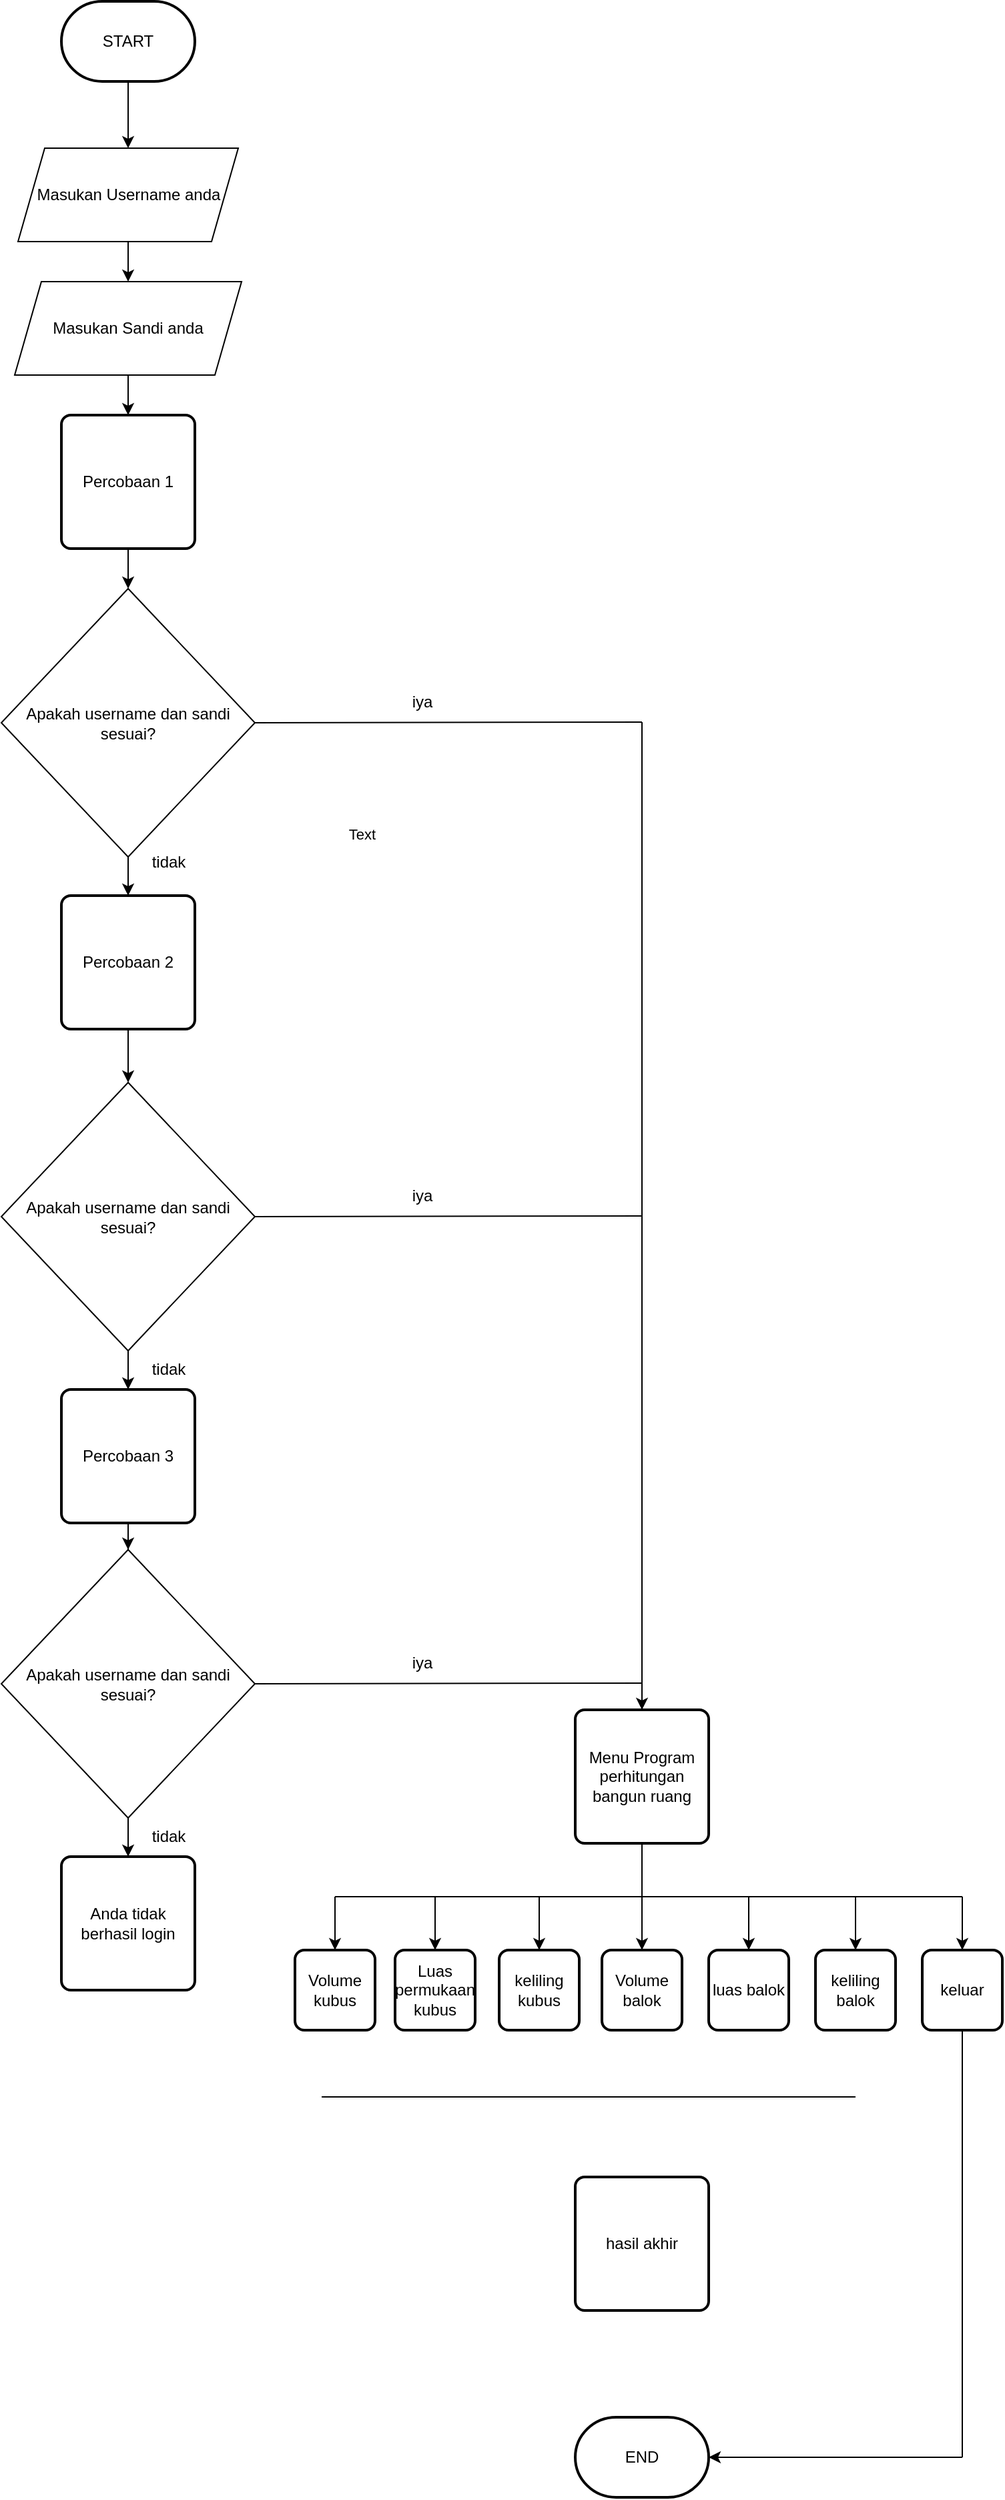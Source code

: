 <mxfile version="24.7.17">
  <diagram id="C5RBs43oDa-KdzZeNtuy" name="Page-1">
    <mxGraphModel dx="1230" dy="2005" grid="1" gridSize="10" guides="1" tooltips="1" connect="1" arrows="1" fold="1" page="1" pageScale="1" pageWidth="827" pageHeight="1169" math="0" shadow="0">
      <root>
        <mxCell id="WIyWlLk6GJQsqaUBKTNV-0" />
        <mxCell id="WIyWlLk6GJQsqaUBKTNV-1" parent="WIyWlLk6GJQsqaUBKTNV-0" />
        <mxCell id="mdOWi9lv1OW8zj_rT4DC-4" value="Masukan Username anda" style="shape=parallelogram;perimeter=parallelogramPerimeter;whiteSpace=wrap;html=1;fixedSize=1;" vertex="1" parent="WIyWlLk6GJQsqaUBKTNV-1">
          <mxGeometry x="52.5" y="-1030" width="165" height="70" as="geometry" />
        </mxCell>
        <mxCell id="mdOWi9lv1OW8zj_rT4DC-6" value="" style="endArrow=classic;html=1;rounded=0;exitX=0.5;exitY=1;exitDx=0;exitDy=0;entryX=0.5;entryY=0;entryDx=0;entryDy=0;" edge="1" parent="WIyWlLk6GJQsqaUBKTNV-1" source="mdOWi9lv1OW8zj_rT4DC-4" target="mdOWi9lv1OW8zj_rT4DC-7">
          <mxGeometry width="50" height="50" relative="1" as="geometry">
            <mxPoint x="115" y="-790" as="sourcePoint" />
            <mxPoint x="165" y="-850" as="targetPoint" />
          </mxGeometry>
        </mxCell>
        <mxCell id="mdOWi9lv1OW8zj_rT4DC-7" value="Masukan Sandi anda" style="shape=parallelogram;perimeter=parallelogramPerimeter;whiteSpace=wrap;html=1;fixedSize=1;" vertex="1" parent="WIyWlLk6GJQsqaUBKTNV-1">
          <mxGeometry x="50" y="-930" width="170" height="70" as="geometry" />
        </mxCell>
        <mxCell id="mdOWi9lv1OW8zj_rT4DC-10" value="" style="endArrow=classic;html=1;rounded=0;exitX=0.5;exitY=1;exitDx=0;exitDy=0;entryX=0.5;entryY=0;entryDx=0;entryDy=0;" edge="1" parent="WIyWlLk6GJQsqaUBKTNV-1" source="mdOWi9lv1OW8zj_rT4DC-7" target="mdOWi9lv1OW8zj_rT4DC-16">
          <mxGeometry width="50" height="50" relative="1" as="geometry">
            <mxPoint x="115" y="-860" as="sourcePoint" />
            <mxPoint x="280" y="-970" as="targetPoint" />
          </mxGeometry>
        </mxCell>
        <mxCell id="mdOWi9lv1OW8zj_rT4DC-11" value="Apakah username dan sandi sesuai?" style="rhombus;whiteSpace=wrap;html=1;" vertex="1" parent="WIyWlLk6GJQsqaUBKTNV-1">
          <mxGeometry x="40" y="-700" width="190" height="201" as="geometry" />
        </mxCell>
        <mxCell id="mdOWi9lv1OW8zj_rT4DC-12" value="" style="endArrow=classic;html=1;rounded=0;exitX=0.5;exitY=1;exitDx=0;exitDy=0;entryX=0.5;entryY=0;entryDx=0;entryDy=0;" edge="1" parent="WIyWlLk6GJQsqaUBKTNV-1" source="mdOWi9lv1OW8zj_rT4DC-16" target="mdOWi9lv1OW8zj_rT4DC-11">
          <mxGeometry width="50" height="50" relative="1" as="geometry">
            <mxPoint x="135" y="-760" as="sourcePoint" />
            <mxPoint x="390" y="-770" as="targetPoint" />
          </mxGeometry>
        </mxCell>
        <mxCell id="mdOWi9lv1OW8zj_rT4DC-15" value="" style="edgeStyle=orthogonalEdgeStyle;rounded=0;orthogonalLoop=1;jettySize=auto;html=1;" edge="1" parent="WIyWlLk6GJQsqaUBKTNV-1" source="mdOWi9lv1OW8zj_rT4DC-14" target="mdOWi9lv1OW8zj_rT4DC-4">
          <mxGeometry relative="1" as="geometry" />
        </mxCell>
        <mxCell id="mdOWi9lv1OW8zj_rT4DC-14" value="START" style="strokeWidth=2;html=1;shape=mxgraph.flowchart.terminator;whiteSpace=wrap;" vertex="1" parent="WIyWlLk6GJQsqaUBKTNV-1">
          <mxGeometry x="85" y="-1140" width="100" height="60" as="geometry" />
        </mxCell>
        <mxCell id="mdOWi9lv1OW8zj_rT4DC-16" value="Percobaan 1" style="rounded=1;whiteSpace=wrap;html=1;absoluteArcSize=1;arcSize=14;strokeWidth=2;" vertex="1" parent="WIyWlLk6GJQsqaUBKTNV-1">
          <mxGeometry x="85" y="-830" width="100" height="100" as="geometry" />
        </mxCell>
        <mxCell id="mdOWi9lv1OW8zj_rT4DC-23" value="" style="edgeStyle=orthogonalEdgeStyle;rounded=0;orthogonalLoop=1;jettySize=auto;html=1;" edge="1" parent="WIyWlLk6GJQsqaUBKTNV-1" source="mdOWi9lv1OW8zj_rT4DC-19" target="mdOWi9lv1OW8zj_rT4DC-22">
          <mxGeometry relative="1" as="geometry" />
        </mxCell>
        <mxCell id="mdOWi9lv1OW8zj_rT4DC-19" value="Percobaan 2" style="rounded=1;whiteSpace=wrap;html=1;absoluteArcSize=1;arcSize=14;strokeWidth=2;" vertex="1" parent="WIyWlLk6GJQsqaUBKTNV-1">
          <mxGeometry x="85" y="-470" width="100" height="100" as="geometry" />
        </mxCell>
        <mxCell id="mdOWi9lv1OW8zj_rT4DC-25" value="" style="edgeStyle=orthogonalEdgeStyle;rounded=0;orthogonalLoop=1;jettySize=auto;html=1;" edge="1" parent="WIyWlLk6GJQsqaUBKTNV-1" source="mdOWi9lv1OW8zj_rT4DC-20" target="mdOWi9lv1OW8zj_rT4DC-21">
          <mxGeometry relative="1" as="geometry" />
        </mxCell>
        <mxCell id="mdOWi9lv1OW8zj_rT4DC-20" value="Percobaan 3" style="rounded=1;whiteSpace=wrap;html=1;absoluteArcSize=1;arcSize=14;strokeWidth=2;" vertex="1" parent="WIyWlLk6GJQsqaUBKTNV-1">
          <mxGeometry x="85" y="-100" width="100" height="100" as="geometry" />
        </mxCell>
        <mxCell id="mdOWi9lv1OW8zj_rT4DC-45" value="" style="edgeStyle=orthogonalEdgeStyle;rounded=0;orthogonalLoop=1;jettySize=auto;html=1;" edge="1" parent="WIyWlLk6GJQsqaUBKTNV-1" source="mdOWi9lv1OW8zj_rT4DC-21" target="mdOWi9lv1OW8zj_rT4DC-43">
          <mxGeometry relative="1" as="geometry" />
        </mxCell>
        <mxCell id="mdOWi9lv1OW8zj_rT4DC-21" value="Apakah username dan sandi sesuai?" style="rhombus;whiteSpace=wrap;html=1;" vertex="1" parent="WIyWlLk6GJQsqaUBKTNV-1">
          <mxGeometry x="40" y="20" width="190" height="201" as="geometry" />
        </mxCell>
        <mxCell id="mdOWi9lv1OW8zj_rT4DC-24" value="" style="edgeStyle=orthogonalEdgeStyle;rounded=0;orthogonalLoop=1;jettySize=auto;html=1;" edge="1" parent="WIyWlLk6GJQsqaUBKTNV-1" source="mdOWi9lv1OW8zj_rT4DC-22" target="mdOWi9lv1OW8zj_rT4DC-20">
          <mxGeometry relative="1" as="geometry" />
        </mxCell>
        <mxCell id="mdOWi9lv1OW8zj_rT4DC-22" value="Apakah username dan sandi sesuai?" style="rhombus;whiteSpace=wrap;html=1;" vertex="1" parent="WIyWlLk6GJQsqaUBKTNV-1">
          <mxGeometry x="40" y="-330" width="190" height="201" as="geometry" />
        </mxCell>
        <mxCell id="mdOWi9lv1OW8zj_rT4DC-27" value="" style="endArrow=none;html=1;rounded=0;exitX=1;exitY=0.5;exitDx=0;exitDy=0;" edge="1" parent="WIyWlLk6GJQsqaUBKTNV-1" source="mdOWi9lv1OW8zj_rT4DC-11">
          <mxGeometry width="50" height="50" relative="1" as="geometry">
            <mxPoint x="380" y="-410" as="sourcePoint" />
            <mxPoint x="520" y="-600" as="targetPoint" />
          </mxGeometry>
        </mxCell>
        <mxCell id="mdOWi9lv1OW8zj_rT4DC-28" value="" style="endArrow=none;html=1;rounded=0;exitX=1;exitY=0.5;exitDx=0;exitDy=0;" edge="1" parent="WIyWlLk6GJQsqaUBKTNV-1" source="mdOWi9lv1OW8zj_rT4DC-22">
          <mxGeometry width="50" height="50" relative="1" as="geometry">
            <mxPoint x="230" y="-239" as="sourcePoint" />
            <mxPoint x="520" y="-230" as="targetPoint" />
          </mxGeometry>
        </mxCell>
        <mxCell id="mdOWi9lv1OW8zj_rT4DC-29" value="" style="endArrow=none;html=1;rounded=0;exitX=1;exitY=0.5;exitDx=0;exitDy=0;" edge="1" parent="WIyWlLk6GJQsqaUBKTNV-1" source="mdOWi9lv1OW8zj_rT4DC-21">
          <mxGeometry width="50" height="50" relative="1" as="geometry">
            <mxPoint x="290" y="180" as="sourcePoint" />
            <mxPoint x="520" y="120" as="targetPoint" />
          </mxGeometry>
        </mxCell>
        <mxCell id="mdOWi9lv1OW8zj_rT4DC-30" value="" style="endArrow=classic;html=1;rounded=0;entryX=0.5;entryY=0;entryDx=0;entryDy=0;" edge="1" parent="WIyWlLk6GJQsqaUBKTNV-1" target="mdOWi9lv1OW8zj_rT4DC-47">
          <mxGeometry width="50" height="50" relative="1" as="geometry">
            <mxPoint x="520" y="-600" as="sourcePoint" />
            <mxPoint x="520" y="180" as="targetPoint" />
          </mxGeometry>
        </mxCell>
        <mxCell id="mdOWi9lv1OW8zj_rT4DC-32" value="iya" style="text;html=1;align=center;verticalAlign=middle;resizable=0;points=[];autosize=1;strokeColor=none;fillColor=none;" vertex="1" parent="WIyWlLk6GJQsqaUBKTNV-1">
          <mxGeometry x="335" y="-630" width="40" height="30" as="geometry" />
        </mxCell>
        <mxCell id="mdOWi9lv1OW8zj_rT4DC-33" value="iya" style="text;html=1;align=center;verticalAlign=middle;resizable=0;points=[];autosize=1;strokeColor=none;fillColor=none;" vertex="1" parent="WIyWlLk6GJQsqaUBKTNV-1">
          <mxGeometry x="335" y="-260" width="40" height="30" as="geometry" />
        </mxCell>
        <mxCell id="mdOWi9lv1OW8zj_rT4DC-34" value="iya" style="text;html=1;align=center;verticalAlign=middle;resizable=0;points=[];autosize=1;strokeColor=none;fillColor=none;" vertex="1" parent="WIyWlLk6GJQsqaUBKTNV-1">
          <mxGeometry x="335" y="90" width="40" height="30" as="geometry" />
        </mxCell>
        <mxCell id="mdOWi9lv1OW8zj_rT4DC-38" value="" style="endArrow=classic;html=1;rounded=0;exitX=0.5;exitY=1;exitDx=0;exitDy=0;entryX=0.5;entryY=0;entryDx=0;entryDy=0;" edge="1" parent="WIyWlLk6GJQsqaUBKTNV-1" source="mdOWi9lv1OW8zj_rT4DC-11" target="mdOWi9lv1OW8zj_rT4DC-19">
          <mxGeometry width="50" height="50" relative="1" as="geometry">
            <mxPoint x="135" y="-499" as="sourcePoint" />
            <mxPoint x="135" y="-470" as="targetPoint" />
            <Array as="points" />
          </mxGeometry>
        </mxCell>
        <mxCell id="mdOWi9lv1OW8zj_rT4DC-39" value="Text" style="edgeLabel;html=1;align=center;verticalAlign=middle;resizable=0;points=[];" vertex="1" connectable="0" parent="mdOWi9lv1OW8zj_rT4DC-38">
          <mxGeometry x="-0.053" y="1" relative="1" as="geometry">
            <mxPoint x="174" y="-31" as="offset" />
          </mxGeometry>
        </mxCell>
        <mxCell id="mdOWi9lv1OW8zj_rT4DC-35" value="tidak" style="text;html=1;align=center;verticalAlign=middle;resizable=0;points=[];autosize=1;strokeColor=none;fillColor=none;" vertex="1" parent="WIyWlLk6GJQsqaUBKTNV-1">
          <mxGeometry x="140" y="-510" width="50" height="30" as="geometry" />
        </mxCell>
        <mxCell id="mdOWi9lv1OW8zj_rT4DC-41" value="tidak" style="text;html=1;align=center;verticalAlign=middle;resizable=0;points=[];autosize=1;strokeColor=none;fillColor=none;" vertex="1" parent="WIyWlLk6GJQsqaUBKTNV-1">
          <mxGeometry x="140" y="-130" width="50" height="30" as="geometry" />
        </mxCell>
        <mxCell id="mdOWi9lv1OW8zj_rT4DC-43" value="Anda tidak berhasil login" style="rounded=1;whiteSpace=wrap;html=1;absoluteArcSize=1;arcSize=14;strokeWidth=2;" vertex="1" parent="WIyWlLk6GJQsqaUBKTNV-1">
          <mxGeometry x="85" y="250" width="100" height="100" as="geometry" />
        </mxCell>
        <mxCell id="mdOWi9lv1OW8zj_rT4DC-46" value="tidak" style="text;html=1;align=center;verticalAlign=middle;resizable=0;points=[];autosize=1;strokeColor=none;fillColor=none;" vertex="1" parent="WIyWlLk6GJQsqaUBKTNV-1">
          <mxGeometry x="140" y="220" width="50" height="30" as="geometry" />
        </mxCell>
        <mxCell id="mdOWi9lv1OW8zj_rT4DC-47" value="Menu Program perhitungan bangun ruang" style="rounded=1;whiteSpace=wrap;html=1;absoluteArcSize=1;arcSize=14;strokeWidth=2;" vertex="1" parent="WIyWlLk6GJQsqaUBKTNV-1">
          <mxGeometry x="470" y="140" width="100" height="100" as="geometry" />
        </mxCell>
        <mxCell id="mdOWi9lv1OW8zj_rT4DC-50" value="" style="endArrow=none;html=1;rounded=0;entryX=0.5;entryY=1;entryDx=0;entryDy=0;" edge="1" parent="WIyWlLk6GJQsqaUBKTNV-1" target="mdOWi9lv1OW8zj_rT4DC-47">
          <mxGeometry width="50" height="50" relative="1" as="geometry">
            <mxPoint x="520" y="280" as="sourcePoint" />
            <mxPoint x="420" y="270" as="targetPoint" />
          </mxGeometry>
        </mxCell>
        <mxCell id="mdOWi9lv1OW8zj_rT4DC-51" value="" style="endArrow=none;html=1;rounded=0;" edge="1" parent="WIyWlLk6GJQsqaUBKTNV-1">
          <mxGeometry width="50" height="50" relative="1" as="geometry">
            <mxPoint x="290" y="280" as="sourcePoint" />
            <mxPoint x="760" y="280" as="targetPoint" />
          </mxGeometry>
        </mxCell>
        <mxCell id="mdOWi9lv1OW8zj_rT4DC-52" value="Luas permukaan kubus" style="rounded=1;whiteSpace=wrap;html=1;absoluteArcSize=1;arcSize=14;strokeWidth=2;" vertex="1" parent="WIyWlLk6GJQsqaUBKTNV-1">
          <mxGeometry x="335" y="320" width="60" height="60" as="geometry" />
        </mxCell>
        <mxCell id="mdOWi9lv1OW8zj_rT4DC-53" value="keliling kubus" style="rounded=1;whiteSpace=wrap;html=1;absoluteArcSize=1;arcSize=14;strokeWidth=2;" vertex="1" parent="WIyWlLk6GJQsqaUBKTNV-1">
          <mxGeometry x="413" y="320" width="60" height="60" as="geometry" />
        </mxCell>
        <mxCell id="mdOWi9lv1OW8zj_rT4DC-54" value="Volume kubus" style="rounded=1;whiteSpace=wrap;html=1;absoluteArcSize=1;arcSize=14;strokeWidth=2;" vertex="1" parent="WIyWlLk6GJQsqaUBKTNV-1">
          <mxGeometry x="260" y="320" width="60" height="60" as="geometry" />
        </mxCell>
        <mxCell id="mdOWi9lv1OW8zj_rT4DC-55" value="Volume balok" style="rounded=1;whiteSpace=wrap;html=1;absoluteArcSize=1;arcSize=14;strokeWidth=2;" vertex="1" parent="WIyWlLk6GJQsqaUBKTNV-1">
          <mxGeometry x="490" y="320" width="60" height="60" as="geometry" />
        </mxCell>
        <mxCell id="mdOWi9lv1OW8zj_rT4DC-56" value="keliling balok" style="rounded=1;whiteSpace=wrap;html=1;absoluteArcSize=1;arcSize=14;strokeWidth=2;" vertex="1" parent="WIyWlLk6GJQsqaUBKTNV-1">
          <mxGeometry x="650" y="320" width="60" height="60" as="geometry" />
        </mxCell>
        <mxCell id="mdOWi9lv1OW8zj_rT4DC-57" value="luas balok" style="rounded=1;whiteSpace=wrap;html=1;absoluteArcSize=1;arcSize=14;strokeWidth=2;" vertex="1" parent="WIyWlLk6GJQsqaUBKTNV-1">
          <mxGeometry x="570" y="320" width="60" height="60" as="geometry" />
        </mxCell>
        <mxCell id="mdOWi9lv1OW8zj_rT4DC-58" value="keluar" style="rounded=1;whiteSpace=wrap;html=1;absoluteArcSize=1;arcSize=14;strokeWidth=2;" vertex="1" parent="WIyWlLk6GJQsqaUBKTNV-1">
          <mxGeometry x="730" y="320" width="60" height="60" as="geometry" />
        </mxCell>
        <mxCell id="mdOWi9lv1OW8zj_rT4DC-59" value="" style="endArrow=classic;html=1;rounded=0;entryX=0.5;entryY=0;entryDx=0;entryDy=0;" edge="1" parent="WIyWlLk6GJQsqaUBKTNV-1" target="mdOWi9lv1OW8zj_rT4DC-54">
          <mxGeometry width="50" height="50" relative="1" as="geometry">
            <mxPoint x="290" y="280" as="sourcePoint" />
            <mxPoint x="410" y="420" as="targetPoint" />
          </mxGeometry>
        </mxCell>
        <mxCell id="mdOWi9lv1OW8zj_rT4DC-60" value="" style="endArrow=classic;html=1;rounded=0;entryX=0.5;entryY=0;entryDx=0;entryDy=0;" edge="1" parent="WIyWlLk6GJQsqaUBKTNV-1" target="mdOWi9lv1OW8zj_rT4DC-52">
          <mxGeometry width="50" height="50" relative="1" as="geometry">
            <mxPoint x="365" y="280" as="sourcePoint" />
            <mxPoint x="370" y="340" as="targetPoint" />
          </mxGeometry>
        </mxCell>
        <mxCell id="mdOWi9lv1OW8zj_rT4DC-61" value="" style="endArrow=classic;html=1;rounded=0;entryX=0.5;entryY=0;entryDx=0;entryDy=0;" edge="1" parent="WIyWlLk6GJQsqaUBKTNV-1">
          <mxGeometry width="50" height="50" relative="1" as="geometry">
            <mxPoint x="520" y="280" as="sourcePoint" />
            <mxPoint x="520" y="320" as="targetPoint" />
          </mxGeometry>
        </mxCell>
        <mxCell id="mdOWi9lv1OW8zj_rT4DC-62" value="" style="endArrow=classic;html=1;rounded=0;entryX=0.5;entryY=0;entryDx=0;entryDy=0;" edge="1" parent="WIyWlLk6GJQsqaUBKTNV-1" target="mdOWi9lv1OW8zj_rT4DC-53">
          <mxGeometry width="50" height="50" relative="1" as="geometry">
            <mxPoint x="443" y="280" as="sourcePoint" />
            <mxPoint x="400" y="560" as="targetPoint" />
            <Array as="points" />
          </mxGeometry>
        </mxCell>
        <mxCell id="mdOWi9lv1OW8zj_rT4DC-63" value="" style="endArrow=classic;html=1;rounded=0;entryX=0.5;entryY=0;entryDx=0;entryDy=0;" edge="1" parent="WIyWlLk6GJQsqaUBKTNV-1" target="mdOWi9lv1OW8zj_rT4DC-57">
          <mxGeometry width="50" height="50" relative="1" as="geometry">
            <mxPoint x="600" y="280" as="sourcePoint" />
            <mxPoint x="650" y="420" as="targetPoint" />
          </mxGeometry>
        </mxCell>
        <mxCell id="mdOWi9lv1OW8zj_rT4DC-64" value="" style="endArrow=classic;html=1;rounded=0;entryX=0.5;entryY=0;entryDx=0;entryDy=0;" edge="1" parent="WIyWlLk6GJQsqaUBKTNV-1" target="mdOWi9lv1OW8zj_rT4DC-56">
          <mxGeometry width="50" height="50" relative="1" as="geometry">
            <mxPoint x="680" y="280" as="sourcePoint" />
            <mxPoint x="640" y="330" as="targetPoint" />
          </mxGeometry>
        </mxCell>
        <mxCell id="mdOWi9lv1OW8zj_rT4DC-65" value="" style="endArrow=classic;html=1;rounded=0;entryX=0.5;entryY=0;entryDx=0;entryDy=0;" edge="1" parent="WIyWlLk6GJQsqaUBKTNV-1" target="mdOWi9lv1OW8zj_rT4DC-58">
          <mxGeometry width="50" height="50" relative="1" as="geometry">
            <mxPoint x="760" y="280" as="sourcePoint" />
            <mxPoint x="750" y="330" as="targetPoint" />
          </mxGeometry>
        </mxCell>
        <mxCell id="mdOWi9lv1OW8zj_rT4DC-67" value="" style="endArrow=none;html=1;rounded=0;" edge="1" parent="WIyWlLk6GJQsqaUBKTNV-1">
          <mxGeometry width="50" height="50" relative="1" as="geometry">
            <mxPoint x="280" y="430" as="sourcePoint" />
            <mxPoint x="680" y="430" as="targetPoint" />
          </mxGeometry>
        </mxCell>
        <mxCell id="mdOWi9lv1OW8zj_rT4DC-69" value="" style="endArrow=none;html=1;rounded=0;entryX=0.5;entryY=1;entryDx=0;entryDy=0;" edge="1" parent="WIyWlLk6GJQsqaUBKTNV-1" target="mdOWi9lv1OW8zj_rT4DC-58">
          <mxGeometry width="50" height="50" relative="1" as="geometry">
            <mxPoint x="760" y="700" as="sourcePoint" />
            <mxPoint x="840" y="410.0" as="targetPoint" />
          </mxGeometry>
        </mxCell>
        <mxCell id="mdOWi9lv1OW8zj_rT4DC-70" value="hasil akhir" style="rounded=1;whiteSpace=wrap;html=1;absoluteArcSize=1;arcSize=14;strokeWidth=2;" vertex="1" parent="WIyWlLk6GJQsqaUBKTNV-1">
          <mxGeometry x="470" y="490" width="100" height="100" as="geometry" />
        </mxCell>
        <mxCell id="mdOWi9lv1OW8zj_rT4DC-71" value="END" style="strokeWidth=2;html=1;shape=mxgraph.flowchart.terminator;whiteSpace=wrap;" vertex="1" parent="WIyWlLk6GJQsqaUBKTNV-1">
          <mxGeometry x="470" y="670" width="100" height="60" as="geometry" />
        </mxCell>
        <mxCell id="mdOWi9lv1OW8zj_rT4DC-72" value="" style="endArrow=classic;html=1;rounded=0;entryX=1;entryY=0.5;entryDx=0;entryDy=0;entryPerimeter=0;" edge="1" parent="WIyWlLk6GJQsqaUBKTNV-1" target="mdOWi9lv1OW8zj_rT4DC-71">
          <mxGeometry width="50" height="50" relative="1" as="geometry">
            <mxPoint x="760" y="700" as="sourcePoint" />
            <mxPoint x="580" y="570" as="targetPoint" />
          </mxGeometry>
        </mxCell>
      </root>
    </mxGraphModel>
  </diagram>
</mxfile>

